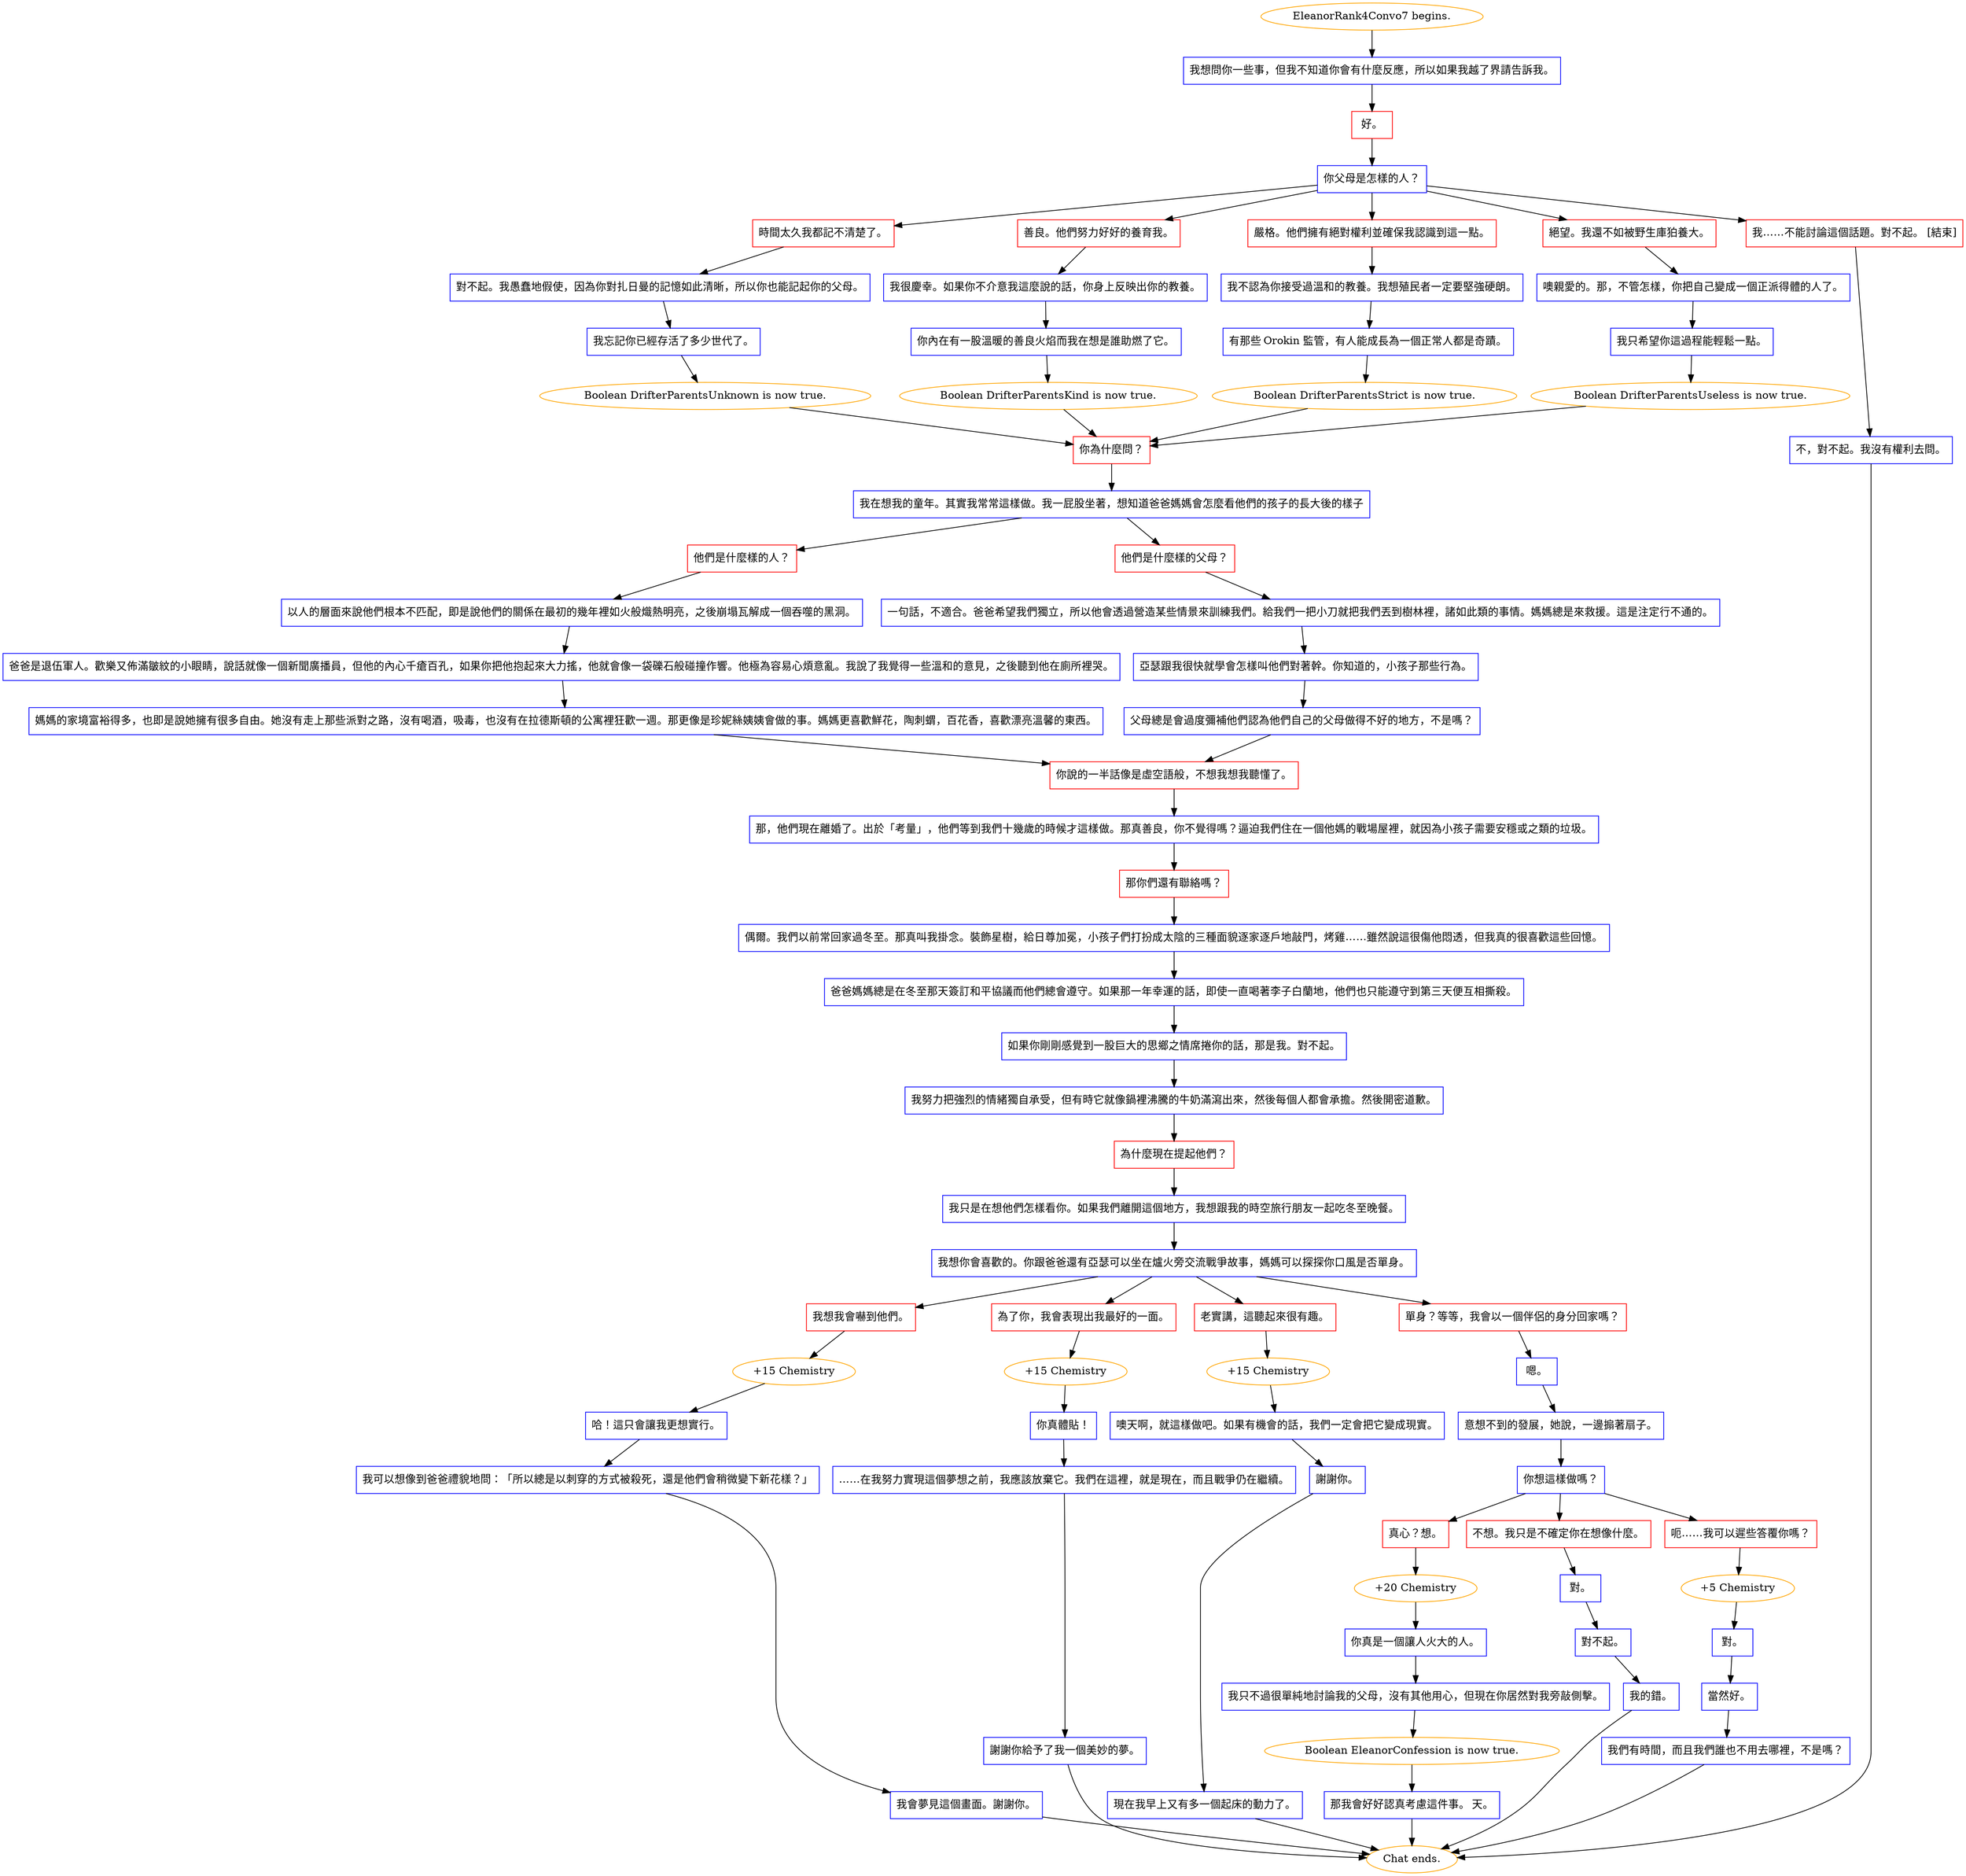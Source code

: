digraph {
	"EleanorRank4Convo7 begins." [color=orange];
		"EleanorRank4Convo7 begins." -> j1152427794;
	j1152427794 [label="我想問你一些事，但我不知道你會有什麼反應，所以如果我越了界請告訴我。",shape=box,color=blue];
		j1152427794 -> j2669664689;
	j2669664689 [label="好。",shape=box,color=red];
		j2669664689 -> j1903838047;
	j1903838047 [label="你父母是怎樣的人？",shape=box,color=blue];
		j1903838047 -> j2252987038;
		j1903838047 -> j1980580510;
		j1903838047 -> j2341141422;
		j1903838047 -> j614825835;
		j1903838047 -> j524394400;
	j2252987038 [label="時間太久我都記不清楚了。",shape=box,color=red];
		j2252987038 -> j3328564133;
	j1980580510 [label="善良。他們努力好好的養育我。",shape=box,color=red];
		j1980580510 -> j1540421120;
	j2341141422 [label="嚴格。他們擁有絕對權利並確保我認識到這一點。",shape=box,color=red];
		j2341141422 -> j3967548148;
	j614825835 [label="絕望。我還不如被野生庫狛養大。",shape=box,color=red];
		j614825835 -> j4013244099;
	j524394400 [label="我……不能討論這個話題。對不起。 [結束]",shape=box,color=red];
		j524394400 -> j1022417905;
	j3328564133 [label="對不起。我愚蠢地假使，因為你對扎日曼的記憶如此清晰，所以你也能記起你的父母。",shape=box,color=blue];
		j3328564133 -> j4135372701;
	j1540421120 [label="我很慶幸。如果你不介意我這麼說的話，你身上反映出你的教養。",shape=box,color=blue];
		j1540421120 -> j4002455295;
	j3967548148 [label="我不認為你接受過溫和的教養。我想殖民者一定要堅強硬朗。",shape=box,color=blue];
		j3967548148 -> j3639208168;
	j4013244099 [label="噢親愛的。那，不管怎樣，你把自己變成一個正派得體的人了。",shape=box,color=blue];
		j4013244099 -> j3561496467;
	j1022417905 [label="不，對不起。我沒有權利去問。",shape=box,color=blue];
		j1022417905 -> "Chat ends.";
	j4135372701 [label="我忘記你已經存活了多少世代了。",shape=box,color=blue];
		j4135372701 -> j3721144190;
	j4002455295 [label="你內在有一股溫暖的善良火焰而我在想是誰助燃了它。",shape=box,color=blue];
		j4002455295 -> j1561101781;
	j3639208168 [label="有那些 Orokin 監管，有人能成長為一個正常人都是奇蹟。",shape=box,color=blue];
		j3639208168 -> j1918343152;
	j3561496467 [label="我只希望你這過程能輕鬆一點。",shape=box,color=blue];
		j3561496467 -> j2663591841;
	"Chat ends." [color=orange];
	j3721144190 [label="Boolean DrifterParentsUnknown is now true.",color=orange];
		j3721144190 -> j201585038;
	j1561101781 [label="Boolean DrifterParentsKind is now true.",color=orange];
		j1561101781 -> j201585038;
	j1918343152 [label="Boolean DrifterParentsStrict is now true.",color=orange];
		j1918343152 -> j201585038;
	j2663591841 [label="Boolean DrifterParentsUseless is now true.",color=orange];
		j2663591841 -> j201585038;
	j201585038 [label="你為什麼問？",shape=box,color=red];
		j201585038 -> j4170382000;
	j4170382000 [label="我在想我的童年。其實我常常這樣做。我一屁股坐著，想知道爸爸媽媽會怎麼看他們的孩子的長大後的樣子",shape=box,color=blue];
		j4170382000 -> j3437404281;
		j4170382000 -> j81263396;
	j3437404281 [label="他們是什麼樣的人？",shape=box,color=red];
		j3437404281 -> j4254254652;
	j81263396 [label="他們是什麼樣的父母？",shape=box,color=red];
		j81263396 -> j3052752754;
	j4254254652 [label="以人的層面來說他們根本不匹配，即是說他們的關係在最初的幾年裡如火般熾熱明亮，之後崩塌瓦解成一個吞噬的黑洞。",shape=box,color=blue];
		j4254254652 -> j3921550841;
	j3052752754 [label="一句話，不適合。爸爸希望我們獨立，所以他會透過營造某些情景來訓練我們。給我們一把小刀就把我們丟到樹林裡，諸如此類的事情。媽媽總是來救援。這是注定行不通的。",shape=box,color=blue];
		j3052752754 -> j1414613430;
	j3921550841 [label="爸爸是退伍軍人。歡樂又佈滿皺紋的小眼睛，說話就像一個新聞廣播員，但他的內心千瘡百孔，如果你把他抱起來大力搖，他就會像一袋礫石般碰撞作響。他極為容易心煩意亂。我說了我覺得一些溫和的意見，之後聽到他在廁所裡哭。",shape=box,color=blue];
		j3921550841 -> j3930897304;
	j1414613430 [label="亞瑟跟我很快就學會怎樣叫他們對著幹。你知道的，小孩子那些行為。",shape=box,color=blue];
		j1414613430 -> j2568342326;
	j3930897304 [label="媽媽的家境富裕得多，也即是說她擁有很多自由。她沒有走上那些派對之路，沒有喝酒，吸毒，也沒有在拉德斯頓的公寓裡狂歡一週。那更像是珍妮絲姨姨會做的事。媽媽更喜歡鮮花，陶刺蝟，百花香，喜歡漂亮溫馨的東西。",shape=box,color=blue];
		j3930897304 -> j3856481474;
	j2568342326 [label="父母總是會過度彌補他們認為他們自己的父母做得不好的地方，不是嗎？",shape=box,color=blue];
		j2568342326 -> j3856481474;
	j3856481474 [label="你說的一半話像是虛空語般，不想我想我聽懂了。",shape=box,color=red];
		j3856481474 -> j535422728;
	j535422728 [label="那，他們現在離婚了。出於「考量」，他們等到我們十幾歲的時候才這樣做。那真善良，你不覺得嗎？逼迫我們住在一個他媽的戰場屋裡，就因為小孩子需要安穩或之類的垃圾。",shape=box,color=blue];
		j535422728 -> j1049410824;
	j1049410824 [label="那你們還有聯絡嗎？",shape=box,color=red];
		j1049410824 -> j3583049198;
	j3583049198 [label="偶爾。我們以前常回家過冬至。那真叫我掛念。裝飾星樹，給日尊加冕，小孩子們打扮成太陰的三種面貌逐家逐戶地敲門，烤雞……雖然說這很傷他悶透，但我真的很喜歡這些回憶。",shape=box,color=blue];
		j3583049198 -> j3262387093;
	j3262387093 [label="爸爸媽媽總是在冬至那天簽訂和平協議而他們總會遵守。如果那一年幸運的話，即使一直喝著李子白蘭地，他們也只能遵守到第三天便互相撕殺。",shape=box,color=blue];
		j3262387093 -> j360671991;
	j360671991 [label="如果你剛剛感覺到一股巨大的思鄉之情席捲你的話，那是我。對不起。",shape=box,color=blue];
		j360671991 -> j3422585258;
	j3422585258 [label="我努力把強烈的情緒獨自承受，但有時它就像鍋裡沸騰的牛奶滿瀉出來，然後每個人都會承擔。然後開密道歉。",shape=box,color=blue];
		j3422585258 -> j4272818876;
	j4272818876 [label="為什麼現在提起他們？",shape=box,color=red];
		j4272818876 -> j2988357260;
	j2988357260 [label="我只是在想他們怎樣看你。如果我們離開這個地方，我想跟我的時空旅行朋友一起吃冬至晚餐。",shape=box,color=blue];
		j2988357260 -> j3164124445;
	j3164124445 [label="我想你會喜歡的。你跟爸爸還有亞瑟可以坐在爐火旁交流戰爭故事，媽媽可以探探你口風是否單身。",shape=box,color=blue];
		j3164124445 -> j1892997099;
		j3164124445 -> j2389723189;
		j3164124445 -> j1672205413;
		j3164124445 -> j552505336;
	j1892997099 [label="我想我會嚇到他們。",shape=box,color=red];
		j1892997099 -> j4058531814;
	j2389723189 [label="為了你，我會表現出我最好的一面。",shape=box,color=red];
		j2389723189 -> j590785320;
	j1672205413 [label="老實講，這聽起來很有趣。",shape=box,color=red];
		j1672205413 -> j788774252;
	j552505336 [label="單身？等等，我會以一個伴侶的身分回家嗎？",shape=box,color=red];
		j552505336 -> j926944505;
	j4058531814 [label="+15 Chemistry",color=orange];
		j4058531814 -> j2926216917;
	j590785320 [label="+15 Chemistry",color=orange];
		j590785320 -> j3982791151;
	j788774252 [label="+15 Chemistry",color=orange];
		j788774252 -> j684000428;
	j926944505 [label="嗯。",shape=box,color=blue];
		j926944505 -> j2578937725;
	j2926216917 [label="哈！這只會讓我更想實行。",shape=box,color=blue];
		j2926216917 -> j3223692346;
	j3982791151 [label="你真體貼！",shape=box,color=blue];
		j3982791151 -> j823058114;
	j684000428 [label="噢天啊，就這樣做吧。如果有機會的話，我們一定會把它變成現實。",shape=box,color=blue];
		j684000428 -> j4200612060;
	j2578937725 [label="意想不到的發展，她說，一邊搧著扇子。",shape=box,color=blue];
		j2578937725 -> j3698630863;
	j3223692346 [label="我可以想像到爸爸禮貌地問：「所以總是以刺穿的方式被殺死，還是他們會稍微變下新花樣？」",shape=box,color=blue];
		j3223692346 -> j1535553304;
	j823058114 [label="……在我努力實現這個夢想之前，我應該放棄它。我們在這裡，就是現在，而且戰爭仍在繼續。",shape=box,color=blue];
		j823058114 -> j2488306616;
	j4200612060 [label="謝謝你。",shape=box,color=blue];
		j4200612060 -> j719684405;
	j3698630863 [label="你想這樣做嗎？",shape=box,color=blue];
		j3698630863 -> j1004903872;
		j3698630863 -> j3952481567;
		j3698630863 -> j2515377088;
	j1535553304 [label="我會夢見這個畫面。謝謝你。",shape=box,color=blue];
		j1535553304 -> "Chat ends.";
	j2488306616 [label="謝謝你給予了我一個美妙的夢。",shape=box,color=blue];
		j2488306616 -> "Chat ends.";
	j719684405 [label="現在我早上又有多一個起床的動力了。",shape=box,color=blue];
		j719684405 -> "Chat ends.";
	j1004903872 [label="真心？想。",shape=box,color=red];
		j1004903872 -> j2249545492;
	j3952481567 [label="不想。我只是不確定你在想像什麼。",shape=box,color=red];
		j3952481567 -> j1439643679;
	j2515377088 [label="呃……我可以遲些答覆你嗎？",shape=box,color=red];
		j2515377088 -> j3998004977;
	j2249545492 [label="+20 Chemistry",color=orange];
		j2249545492 -> j2713481027;
	j1439643679 [label="對。",shape=box,color=blue];
		j1439643679 -> j3169204646;
	j3998004977 [label="+5 Chemistry",color=orange];
		j3998004977 -> j2973331944;
	j2713481027 [label="你真是一個讓人火大的人。",shape=box,color=blue];
		j2713481027 -> j2403214683;
	j3169204646 [label="對不起。",shape=box,color=blue];
		j3169204646 -> j961033050;
	j2973331944 [label="對。",shape=box,color=blue];
		j2973331944 -> j559874141;
	j2403214683 [label="我只不過很單純地討論我的父母，沒有其他用心，但現在你居然對我旁敲側擊。",shape=box,color=blue];
		j2403214683 -> j1354445740;
	j961033050 [label="我的錯。",shape=box,color=blue];
		j961033050 -> "Chat ends.";
	j559874141 [label="當然好。",shape=box,color=blue];
		j559874141 -> j864678785;
	j1354445740 [label="Boolean EleanorConfession is now true.",color=orange];
		j1354445740 -> j2171489570;
	j864678785 [label="我們有時間，而且我們誰也不用去哪裡，不是嗎？",shape=box,color=blue];
		j864678785 -> "Chat ends.";
	j2171489570 [label="那我會好好認真考慮這件事。 天。",shape=box,color=blue];
		j2171489570 -> "Chat ends.";
}